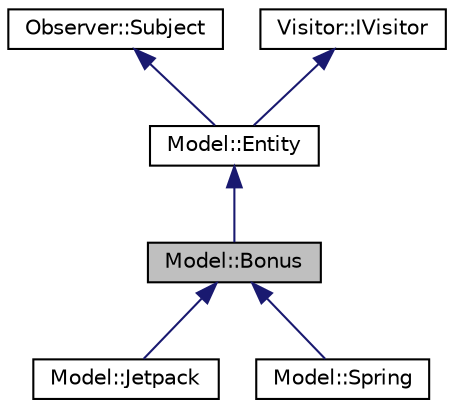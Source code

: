 digraph "Model::Bonus"
    {
    // LATEX_PDF_SIZE
  bgcolor = "transparent";
edge [fontname = "Helvetica",fontsize = "10",labelfontname = "Helvetica",labelfontsize = "10"];
node [fontname = "Helvetica",fontsize = "10",shape = record];
Node1 [label = "Model::Bonus",height = 0.2,width = 0.4,color = "black", fillcolor = "grey75", style = "filled", fontcolor = "black",tooltip = "Class for Bonus."];
Node2 -> Node1 [dir = "back",color = "midnightblue",fontsize = "10",style = "solid",fontname = "Helvetica"];
Node2 [label = "Model::Entity",height = 0.2,width = 0.4,color = "black",URL = "$class_model_1_1_entity.html",tooltip = "Class for Entity object."];
Node3 -> Node2 [dir = "back",color = "midnightblue",fontsize = "10",style = "solid",fontname = "Helvetica"];
Node3 [label = "Observer::Subject",height = 0.2,width = 0.4,color = "black",URL = "$class_observer_1_1_subject.html",tooltip = "Class for Subject / Observable of observer pattern."];
Node4 -> Node2 [dir = "back",color = "midnightblue",fontsize = "10",style = "solid",fontname = "Helvetica"];
Node4 [label = "Visitor::IVisitor",height = 0.2,width = 0.4,color = "black",URL = "$class_visitor_1_1_i_visitor.html",tooltip = "Class for abstract Visitor."];
Node1 -> Node5 [dir = "back",color = "midnightblue",fontsize = "10",style = "solid",fontname = "Helvetica"];
Node5 [label = "Model::Jetpack",height = 0.2,width = 0.4,color = "black",URL = "$class_model_1_1_jetpack.html",tooltip = "Class for Jetpack object."];
Node1 -> Node6 [dir = "back",color = "midnightblue",fontsize = "10",style = "solid",fontname = "Helvetica"];
Node6 [label = "Model::Spring",height = 0.2,width = 0.4,color = "black",URL = "$class_model_1_1_spring.html",tooltip = "Class for Spring object."];
}
